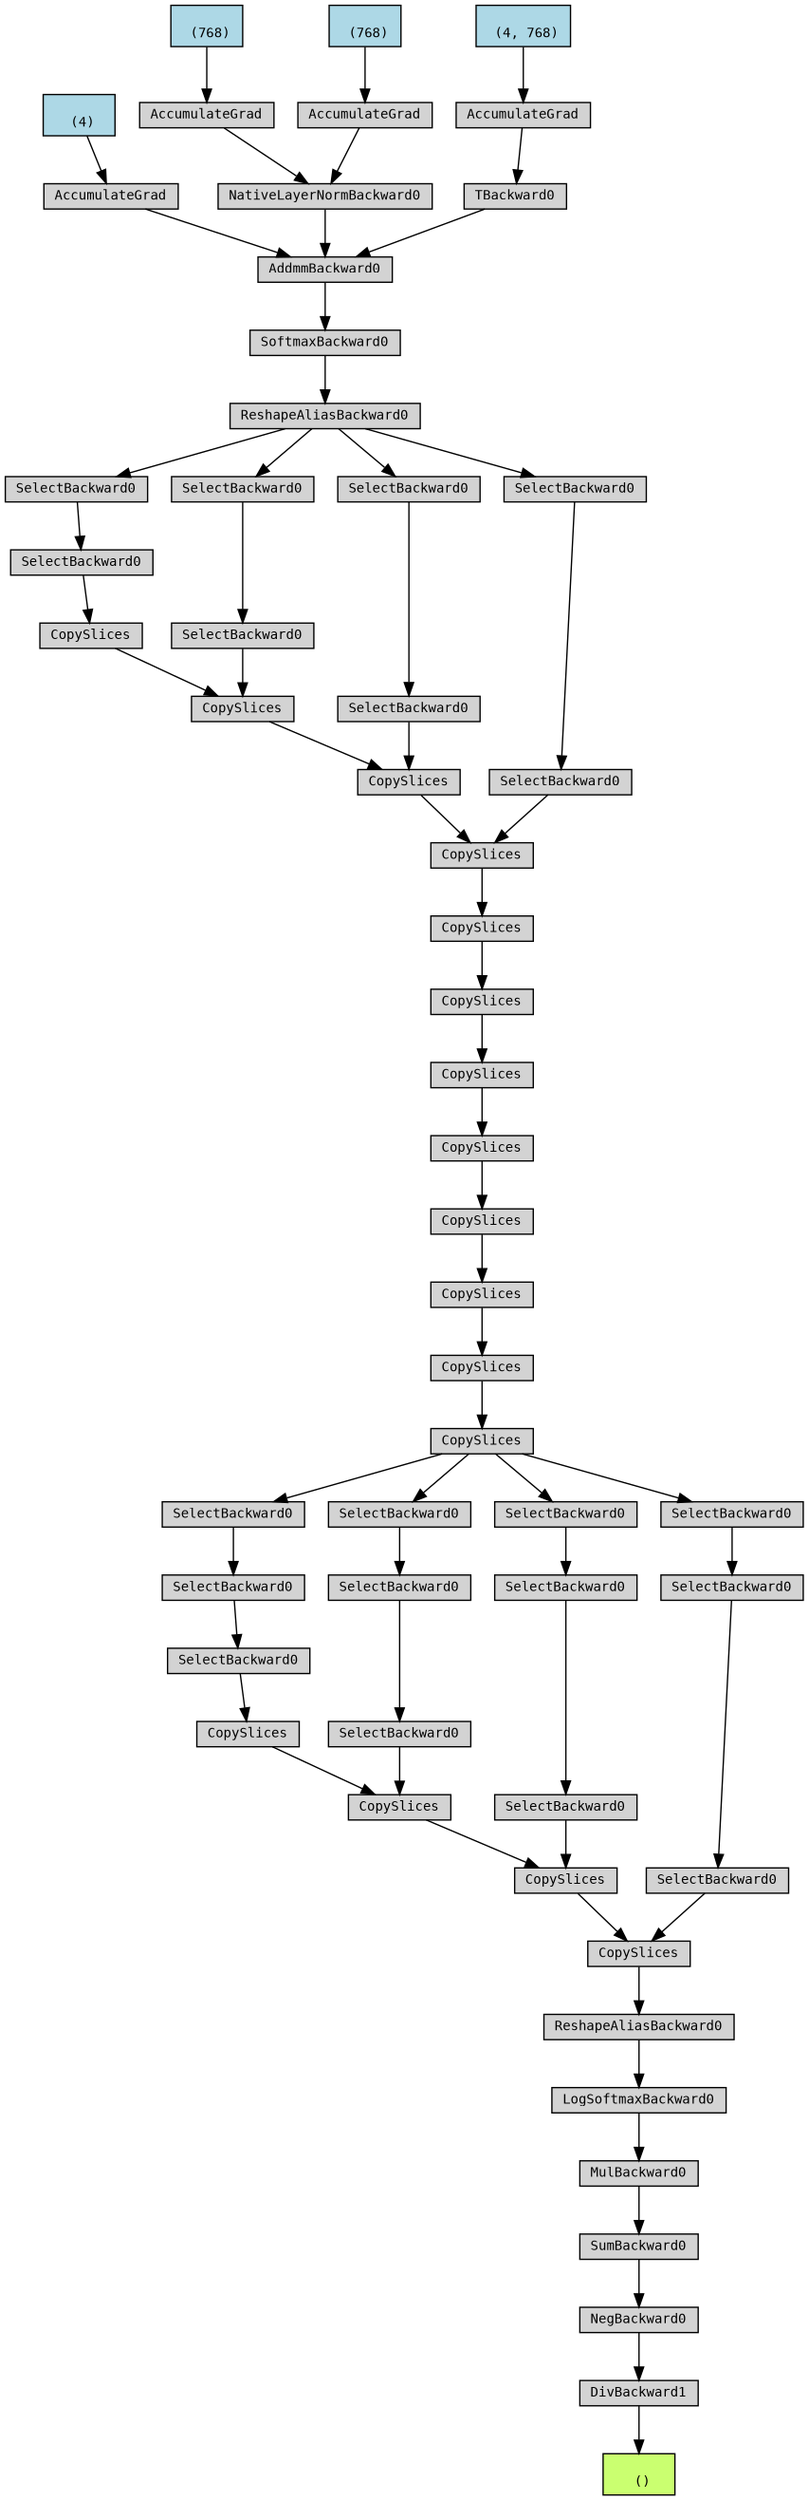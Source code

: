 digraph {
	graph [size="17.55,17.55"]
	node [align=left fontname=monospace fontsize=10 height=0.2 ranksep=0.1 shape=box style=filled]
	140567104571328 [label="
 ()" fillcolor=darkolivegreen1]
	140567104599136 [label=DivBackward1]
	140567104599904 -> 140567104599136
	140567104599904 [label=NegBackward0]
	140567104598944 -> 140567104599904
	140567104598944 [label=SumBackward0]
	140567104599568 -> 140567104598944
	140567104599568 [label=MulBackward0]
	140567104650544 -> 140567104599568
	140567104650544 [label=LogSoftmaxBackward0]
	140567104648528 -> 140567104650544
	140567104648528 [label=ReshapeAliasBackward0]
	140567104649104 -> 140567104648528
	140567104649104 [label=CopySlices]
	140567104649056 -> 140567104649104
	140567104649056 [label=CopySlices]
	140567104648864 -> 140567104649056
	140567104648864 [label=CopySlices]
	140567104648384 -> 140567104648864
	140567104648384 [label=CopySlices]
	140567104648048 -> 140567104648384
	140567104648048 [label=SelectBackward0]
	140567104650016 -> 140567104648048
	140567104650016 [label=SelectBackward0]
	140567104649920 -> 140567104650016
	140567104649920 [label=SelectBackward0]
	140567104649872 -> 140567104649920
	140567104649872 [label=CopySlices]
	140567104649776 -> 140567104649872
	140567104649776 [label=CopySlices]
	140567104649728 -> 140567104649776
	140567104649728 [label=CopySlices]
	140567104649632 -> 140567104649728
	140567104649632 [label=CopySlices]
	140567104647520 -> 140567104649632
	140567104647520 [label=CopySlices]
	140567104649440 -> 140567104647520
	140567104649440 [label=CopySlices]
	140567104651120 -> 140567104649440
	140567104651120 [label=CopySlices]
	140567104649200 -> 140567104651120
	140567104649200 [label=CopySlices]
	140567104649152 -> 140567104649200
	140567104649152 [label=CopySlices]
	140567104649008 -> 140567104649152
	140567104649008 [label=CopySlices]
	140567104650976 -> 140567104649008
	140567104650976 [label=CopySlices]
	140567104648816 -> 140567104650976
	140567104648816 [label=CopySlices]
	140567104648720 -> 140567104648816
	140567104648720 [label=SelectBackward0]
	140567104650688 -> 140567104648720
	140567104650688 [label=SelectBackward0]
	140567104648576 -> 140567104650688
	140567104648576 [label=ReshapeAliasBackward0]
	140567104650496 -> 140567104648576
	140567104650496 [label=SoftmaxBackward0]
	140567104650448 -> 140567104650496
	140567104650448 [label=AddmmBackward0]
	140567104598272 -> 140567104650448
	140565959275520 [label="
 (4)" fillcolor=lightblue]
	140565959275520 -> 140567104598272
	140567104598272 [label=AccumulateGrad]
	140567104650352 -> 140567104650448
	140567104650352 [label=NativeLayerNormBackward0]
	140567104598464 -> 140567104650352
	140565959275200 [label="
 (768)" fillcolor=lightblue]
	140565959275200 -> 140567104598464
	140567104598464 [label=AccumulateGrad]
	140567104598608 -> 140567104650352
	140565959275600 [label="
 (768)" fillcolor=lightblue]
	140565959275600 -> 140567104598608
	140567104598608 [label=AccumulateGrad]
	140567104650400 -> 140567104650448
	140567104650400 [label=TBackward0]
	140567104598752 -> 140567104650400
	140565959275440 [label="
 (4, 768)" fillcolor=lightblue]
	140565959275440 -> 140567104598752
	140567104598752 [label=AccumulateGrad]
	140567104650880 -> 140567104650976
	140567104650880 [label=SelectBackward0]
	140567104648624 -> 140567104650880
	140567104648624 [label=SelectBackward0]
	140567104648576 -> 140567104648624
	140567104648960 -> 140567104649008
	140567104648960 [label=SelectBackward0]
	140567104648432 -> 140567104648960
	140567104648432 [label=SelectBackward0]
	140567104648576 -> 140567104648432
	140567104651168 -> 140567104649152
	140567104651168 [label=SelectBackward0]
	140567104650784 -> 140567104651168
	140567104650784 [label=SelectBackward0]
	140567104648576 -> 140567104650784
	140567104650592 -> 140567104648864
	140567104650592 [label=SelectBackward0]
	140567104647952 -> 140567104650592
	140567104647952 [label=SelectBackward0]
	140567104647760 -> 140567104647952
	140567104647760 [label=SelectBackward0]
	140567104649872 -> 140567104647760
	140567104651072 -> 140567104649056
	140567104651072 [label=SelectBackward0]
	140567104647856 -> 140567104651072
	140567104647856 [label=SelectBackward0]
	140567104647712 -> 140567104647856
	140567104647712 [label=SelectBackward0]
	140567104649872 -> 140567104647712
	140567104650208 -> 140567104649104
	140567104650208 [label=SelectBackward0]
	140567104647616 -> 140567104650208
	140567104647616 [label=SelectBackward0]
	140567104650160 -> 140567104647616
	140567104650160 [label=SelectBackward0]
	140567104649872 -> 140567104650160
	140567104599136 -> 140567104571328
}
